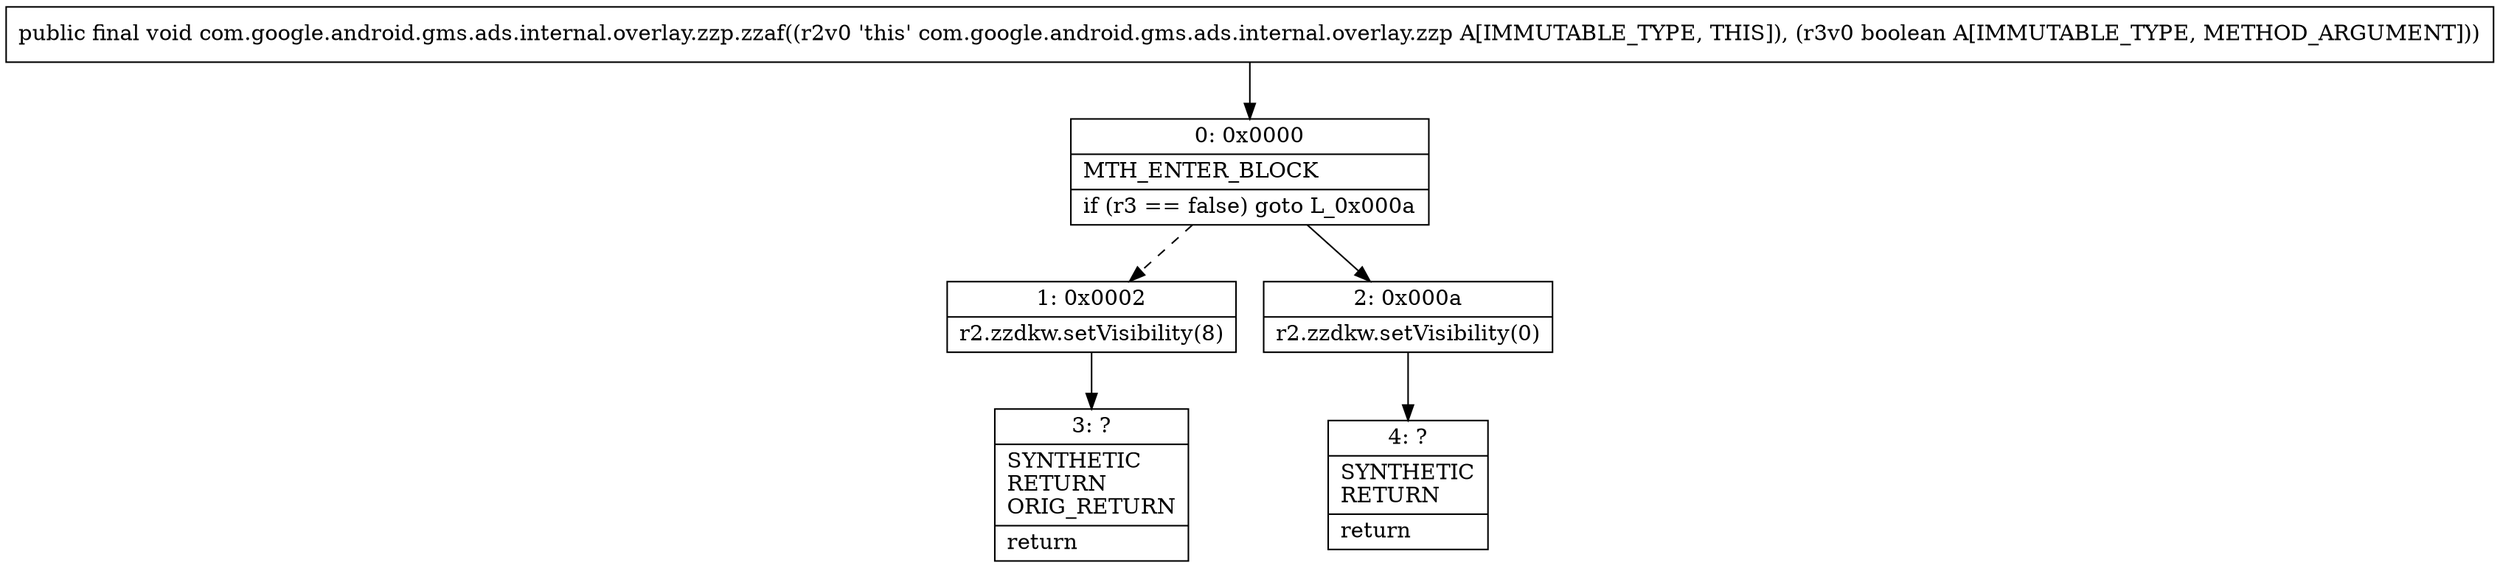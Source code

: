 digraph "CFG forcom.google.android.gms.ads.internal.overlay.zzp.zzaf(Z)V" {
Node_0 [shape=record,label="{0\:\ 0x0000|MTH_ENTER_BLOCK\l|if (r3 == false) goto L_0x000a\l}"];
Node_1 [shape=record,label="{1\:\ 0x0002|r2.zzdkw.setVisibility(8)\l}"];
Node_2 [shape=record,label="{2\:\ 0x000a|r2.zzdkw.setVisibility(0)\l}"];
Node_3 [shape=record,label="{3\:\ ?|SYNTHETIC\lRETURN\lORIG_RETURN\l|return\l}"];
Node_4 [shape=record,label="{4\:\ ?|SYNTHETIC\lRETURN\l|return\l}"];
MethodNode[shape=record,label="{public final void com.google.android.gms.ads.internal.overlay.zzp.zzaf((r2v0 'this' com.google.android.gms.ads.internal.overlay.zzp A[IMMUTABLE_TYPE, THIS]), (r3v0 boolean A[IMMUTABLE_TYPE, METHOD_ARGUMENT])) }"];
MethodNode -> Node_0;
Node_0 -> Node_1[style=dashed];
Node_0 -> Node_2;
Node_1 -> Node_3;
Node_2 -> Node_4;
}

